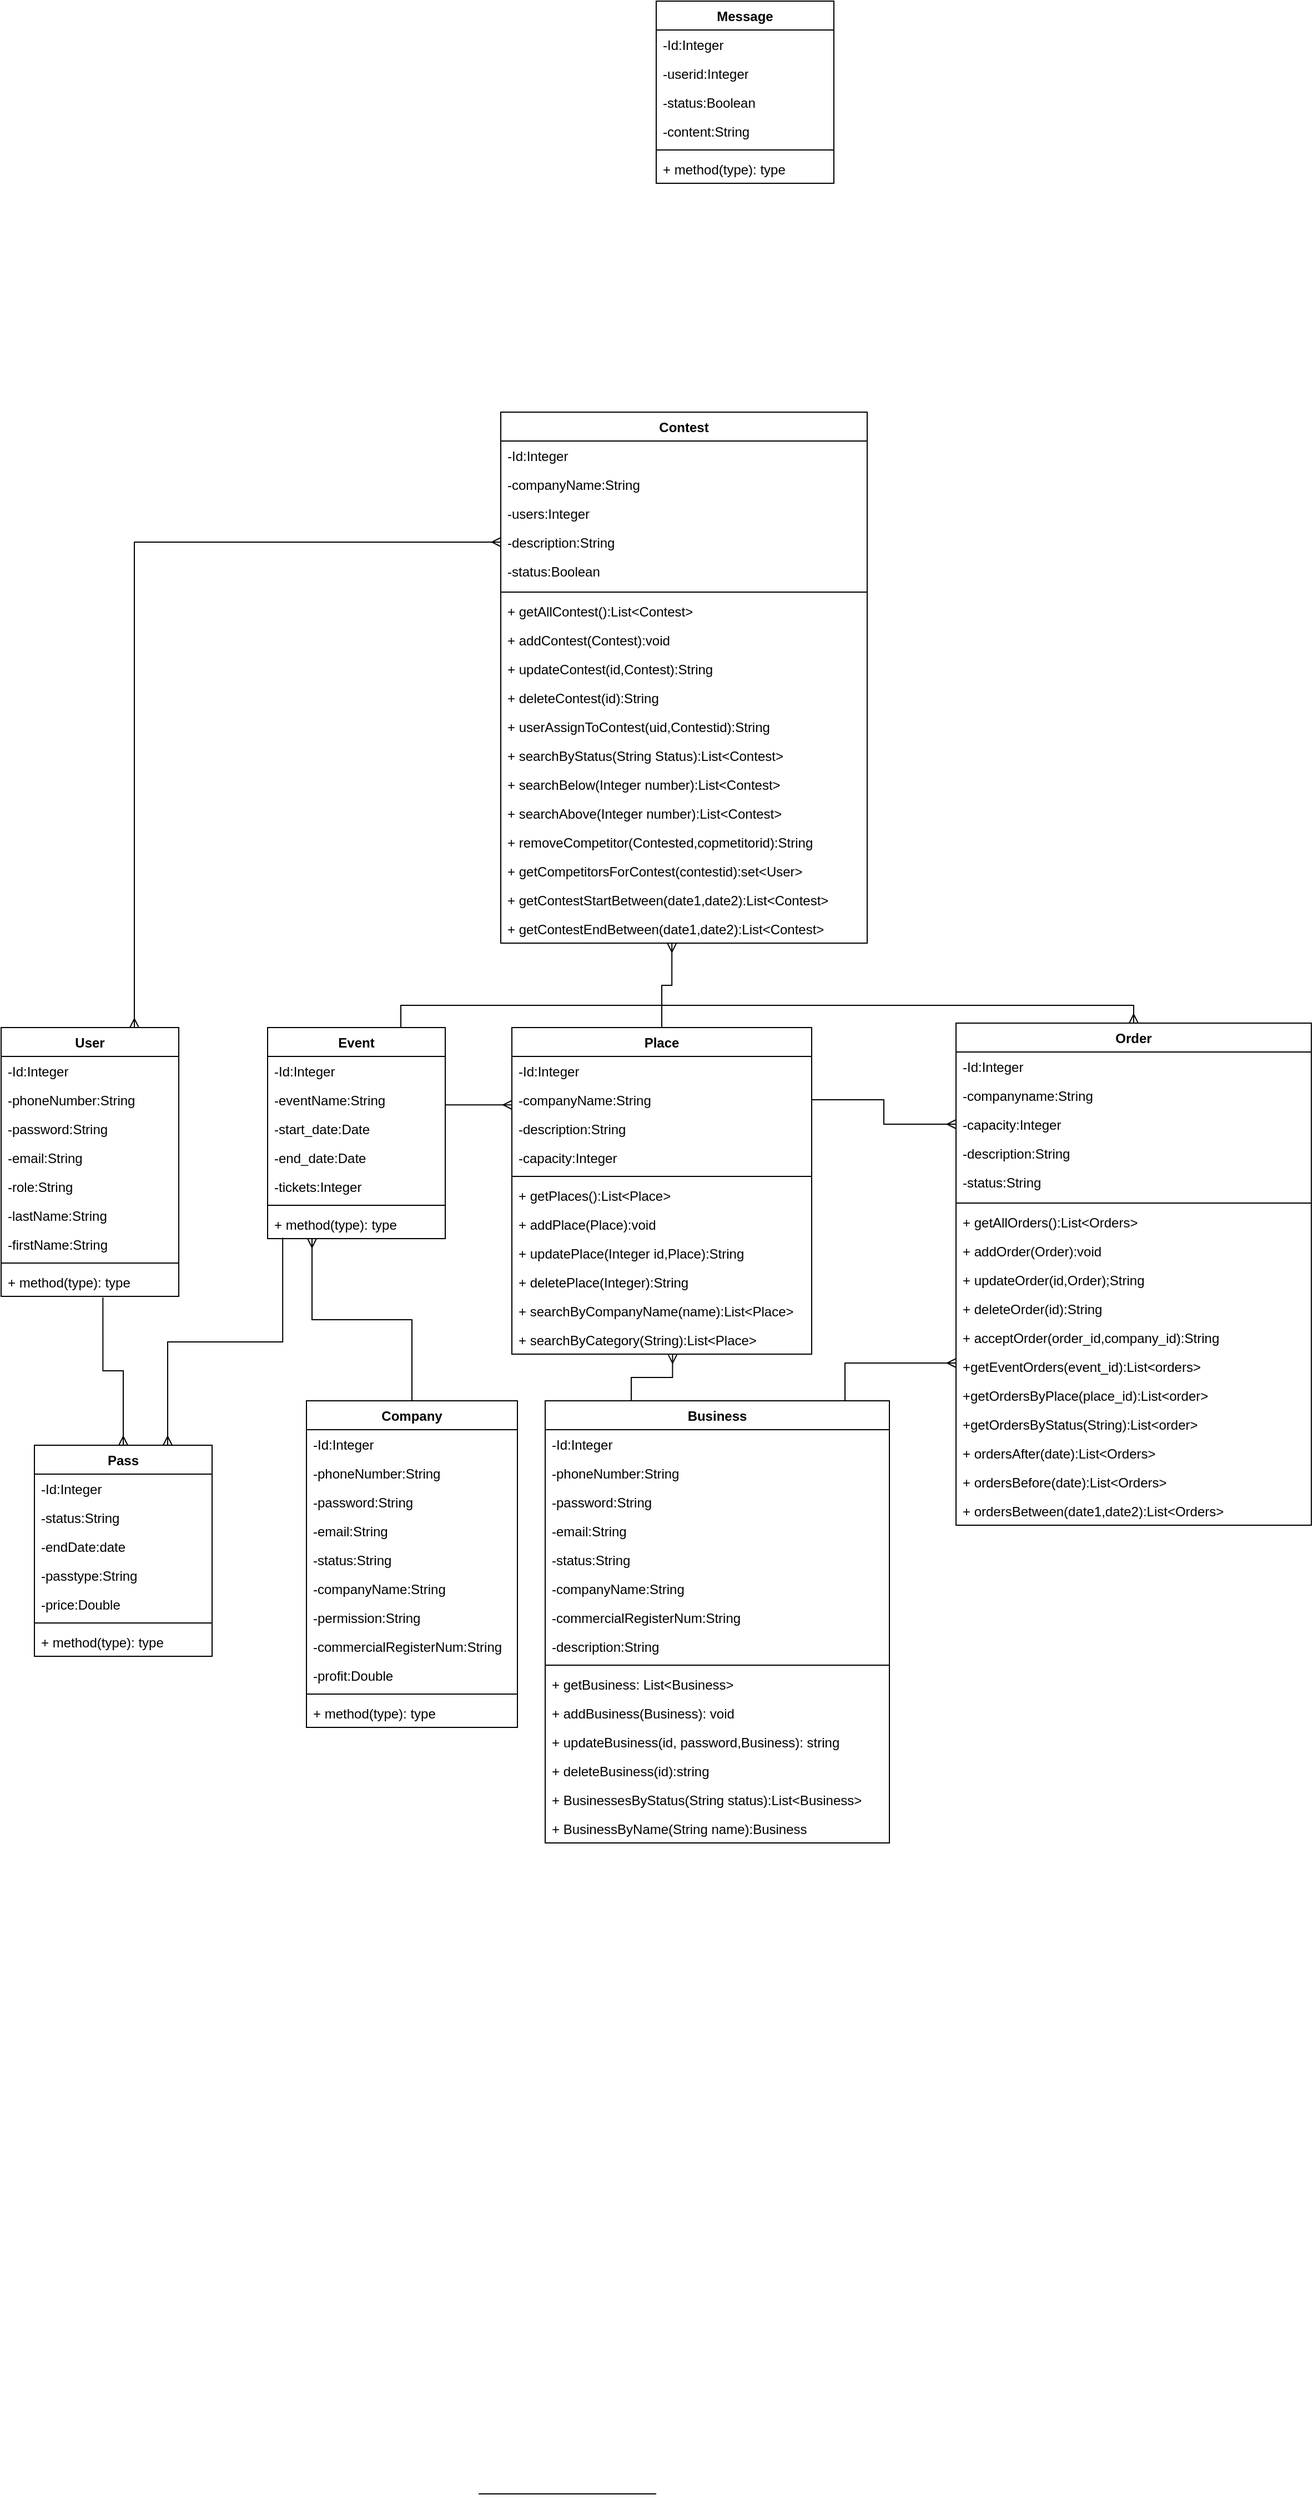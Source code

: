 <mxfile version="22.1.11" type="device">
  <diagram name="Page-1" id="UqE2hHbuj9m7_bBXe4hr">
    <mxGraphModel dx="795" dy="1639" grid="1" gridSize="10" guides="1" tooltips="1" connect="1" arrows="1" fold="1" page="1" pageScale="1" pageWidth="850" pageHeight="1100" math="0" shadow="0">
      <root>
        <mxCell id="0" />
        <mxCell id="1" parent="0" />
        <mxCell id="gm1JyHHHDxPawIWRjlfV-73" style="edgeStyle=orthogonalEdgeStyle;rounded=0;orthogonalLoop=1;jettySize=auto;html=1;exitX=0.75;exitY=0;exitDx=0;exitDy=0;entryX=0;entryY=0.5;entryDx=0;entryDy=0;endArrow=ERmany;endFill=0;startArrow=ERmany;startFill=0;" parent="1" source="JEig8EwVrYt5UaCaEayk-1" target="gm1JyHHHDxPawIWRjlfV-7" edge="1">
          <mxGeometry relative="1" as="geometry" />
        </mxCell>
        <mxCell id="JEig8EwVrYt5UaCaEayk-1" value="User" style="swimlane;fontStyle=1;align=center;verticalAlign=top;childLayout=stackLayout;horizontal=1;startSize=26;horizontalStack=0;resizeParent=1;resizeParentMax=0;resizeLast=0;collapsible=1;marginBottom=0;whiteSpace=wrap;html=1;" parent="1" vertex="1">
          <mxGeometry x="20" y="454" width="160" height="242" as="geometry" />
        </mxCell>
        <mxCell id="JEig8EwVrYt5UaCaEayk-5" value="-Id:Integer" style="text;strokeColor=none;fillColor=none;align=left;verticalAlign=top;spacingLeft=4;spacingRight=4;overflow=hidden;rotatable=0;points=[[0,0.5],[1,0.5]];portConstraint=eastwest;whiteSpace=wrap;html=1;" parent="JEig8EwVrYt5UaCaEayk-1" vertex="1">
          <mxGeometry y="26" width="160" height="26" as="geometry" />
        </mxCell>
        <mxCell id="JEig8EwVrYt5UaCaEayk-11" value="-phoneNumber:String" style="text;strokeColor=none;fillColor=none;align=left;verticalAlign=top;spacingLeft=4;spacingRight=4;overflow=hidden;rotatable=0;points=[[0,0.5],[1,0.5]];portConstraint=eastwest;whiteSpace=wrap;html=1;" parent="JEig8EwVrYt5UaCaEayk-1" vertex="1">
          <mxGeometry y="52" width="160" height="26" as="geometry" />
        </mxCell>
        <mxCell id="JEig8EwVrYt5UaCaEayk-10" value="-password:String" style="text;strokeColor=none;fillColor=none;align=left;verticalAlign=top;spacingLeft=4;spacingRight=4;overflow=hidden;rotatable=0;points=[[0,0.5],[1,0.5]];portConstraint=eastwest;whiteSpace=wrap;html=1;" parent="JEig8EwVrYt5UaCaEayk-1" vertex="1">
          <mxGeometry y="78" width="160" height="26" as="geometry" />
        </mxCell>
        <mxCell id="JEig8EwVrYt5UaCaEayk-9" value="-email:String" style="text;strokeColor=none;fillColor=none;align=left;verticalAlign=top;spacingLeft=4;spacingRight=4;overflow=hidden;rotatable=0;points=[[0,0.5],[1,0.5]];portConstraint=eastwest;whiteSpace=wrap;html=1;" parent="JEig8EwVrYt5UaCaEayk-1" vertex="1">
          <mxGeometry y="104" width="160" height="26" as="geometry" />
        </mxCell>
        <mxCell id="JEig8EwVrYt5UaCaEayk-8" value="-role:String" style="text;strokeColor=none;fillColor=none;align=left;verticalAlign=top;spacingLeft=4;spacingRight=4;overflow=hidden;rotatable=0;points=[[0,0.5],[1,0.5]];portConstraint=eastwest;whiteSpace=wrap;html=1;" parent="JEig8EwVrYt5UaCaEayk-1" vertex="1">
          <mxGeometry y="130" width="160" height="26" as="geometry" />
        </mxCell>
        <mxCell id="JEig8EwVrYt5UaCaEayk-7" value="-lastName:String" style="text;strokeColor=none;fillColor=none;align=left;verticalAlign=top;spacingLeft=4;spacingRight=4;overflow=hidden;rotatable=0;points=[[0,0.5],[1,0.5]];portConstraint=eastwest;whiteSpace=wrap;html=1;" parent="JEig8EwVrYt5UaCaEayk-1" vertex="1">
          <mxGeometry y="156" width="160" height="26" as="geometry" />
        </mxCell>
        <mxCell id="JEig8EwVrYt5UaCaEayk-6" value="-firstName:String" style="text;strokeColor=none;fillColor=none;align=left;verticalAlign=top;spacingLeft=4;spacingRight=4;overflow=hidden;rotatable=0;points=[[0,0.5],[1,0.5]];portConstraint=eastwest;whiteSpace=wrap;html=1;" parent="JEig8EwVrYt5UaCaEayk-1" vertex="1">
          <mxGeometry y="182" width="160" height="26" as="geometry" />
        </mxCell>
        <mxCell id="JEig8EwVrYt5UaCaEayk-3" value="" style="line;strokeWidth=1;fillColor=none;align=left;verticalAlign=middle;spacingTop=-1;spacingLeft=3;spacingRight=3;rotatable=0;labelPosition=right;points=[];portConstraint=eastwest;strokeColor=inherit;" parent="JEig8EwVrYt5UaCaEayk-1" vertex="1">
          <mxGeometry y="208" width="160" height="8" as="geometry" />
        </mxCell>
        <mxCell id="JEig8EwVrYt5UaCaEayk-4" value="+ method(type): type" style="text;strokeColor=none;fillColor=none;align=left;verticalAlign=top;spacingLeft=4;spacingRight=4;overflow=hidden;rotatable=0;points=[[0,0.5],[1,0.5]];portConstraint=eastwest;whiteSpace=wrap;html=1;" parent="JEig8EwVrYt5UaCaEayk-1" vertex="1">
          <mxGeometry y="216" width="160" height="26" as="geometry" />
        </mxCell>
        <mxCell id="gm1JyHHHDxPawIWRjlfV-76" style="edgeStyle=orthogonalEdgeStyle;rounded=0;orthogonalLoop=1;jettySize=auto;html=1;exitX=0.75;exitY=0;exitDx=0;exitDy=0;entryX=0.5;entryY=0;entryDx=0;entryDy=0;endArrow=ERmany;endFill=0;" parent="1" source="JEig8EwVrYt5UaCaEayk-19" target="JEig8EwVrYt5UaCaEayk-52" edge="1">
          <mxGeometry relative="1" as="geometry" />
        </mxCell>
        <mxCell id="JEig8EwVrYt5UaCaEayk-19" value="Event" style="swimlane;fontStyle=1;align=center;verticalAlign=top;childLayout=stackLayout;horizontal=1;startSize=26;horizontalStack=0;resizeParent=1;resizeParentMax=0;resizeLast=0;collapsible=1;marginBottom=0;whiteSpace=wrap;html=1;" parent="1" vertex="1">
          <mxGeometry x="260" y="454" width="160" height="190" as="geometry" />
        </mxCell>
        <mxCell id="JEig8EwVrYt5UaCaEayk-20" value="-Id:Integer" style="text;strokeColor=none;fillColor=none;align=left;verticalAlign=top;spacingLeft=4;spacingRight=4;overflow=hidden;rotatable=0;points=[[0,0.5],[1,0.5]];portConstraint=eastwest;whiteSpace=wrap;html=1;" parent="JEig8EwVrYt5UaCaEayk-19" vertex="1">
          <mxGeometry y="26" width="160" height="26" as="geometry" />
        </mxCell>
        <mxCell id="JEig8EwVrYt5UaCaEayk-21" value="-eventName:String" style="text;strokeColor=none;fillColor=none;align=left;verticalAlign=top;spacingLeft=4;spacingRight=4;overflow=hidden;rotatable=0;points=[[0,0.5],[1,0.5]];portConstraint=eastwest;whiteSpace=wrap;html=1;" parent="JEig8EwVrYt5UaCaEayk-19" vertex="1">
          <mxGeometry y="52" width="160" height="26" as="geometry" />
        </mxCell>
        <mxCell id="JEig8EwVrYt5UaCaEayk-22" value="-start_date:Date" style="text;strokeColor=none;fillColor=none;align=left;verticalAlign=top;spacingLeft=4;spacingRight=4;overflow=hidden;rotatable=0;points=[[0,0.5],[1,0.5]];portConstraint=eastwest;whiteSpace=wrap;html=1;" parent="JEig8EwVrYt5UaCaEayk-19" vertex="1">
          <mxGeometry y="78" width="160" height="26" as="geometry" />
        </mxCell>
        <mxCell id="JEig8EwVrYt5UaCaEayk-23" value="-end_date:Date" style="text;strokeColor=none;fillColor=none;align=left;verticalAlign=top;spacingLeft=4;spacingRight=4;overflow=hidden;rotatable=0;points=[[0,0.5],[1,0.5]];portConstraint=eastwest;whiteSpace=wrap;html=1;" parent="JEig8EwVrYt5UaCaEayk-19" vertex="1">
          <mxGeometry y="104" width="160" height="26" as="geometry" />
        </mxCell>
        <mxCell id="JEig8EwVrYt5UaCaEayk-25" value="-tickets:Integer" style="text;strokeColor=none;fillColor=none;align=left;verticalAlign=top;spacingLeft=4;spacingRight=4;overflow=hidden;rotatable=0;points=[[0,0.5],[1,0.5]];portConstraint=eastwest;whiteSpace=wrap;html=1;" parent="JEig8EwVrYt5UaCaEayk-19" vertex="1">
          <mxGeometry y="130" width="160" height="26" as="geometry" />
        </mxCell>
        <mxCell id="gm1JyHHHDxPawIWRjlfV-81" value="" style="line;strokeWidth=1;fillColor=none;align=left;verticalAlign=middle;spacingTop=-1;spacingLeft=3;spacingRight=3;rotatable=0;labelPosition=right;points=[];portConstraint=eastwest;strokeColor=inherit;" parent="JEig8EwVrYt5UaCaEayk-19" vertex="1">
          <mxGeometry y="156" width="160" height="8" as="geometry" />
        </mxCell>
        <mxCell id="JEig8EwVrYt5UaCaEayk-28" value="+ method(type): type" style="text;strokeColor=none;fillColor=none;align=left;verticalAlign=top;spacingLeft=4;spacingRight=4;overflow=hidden;rotatable=0;points=[[0,0.5],[1,0.5]];portConstraint=eastwest;whiteSpace=wrap;html=1;" parent="JEig8EwVrYt5UaCaEayk-19" vertex="1">
          <mxGeometry y="164" width="160" height="26" as="geometry" />
        </mxCell>
        <mxCell id="JEig8EwVrYt5UaCaEayk-41" value="Place" style="swimlane;fontStyle=1;align=center;verticalAlign=top;childLayout=stackLayout;horizontal=1;startSize=26;horizontalStack=0;resizeParent=1;resizeParentMax=0;resizeLast=0;collapsible=1;marginBottom=0;whiteSpace=wrap;html=1;" parent="1" vertex="1">
          <mxGeometry x="480" y="454" width="270" height="294" as="geometry" />
        </mxCell>
        <mxCell id="JEig8EwVrYt5UaCaEayk-42" value="-Id:Integer" style="text;strokeColor=none;fillColor=none;align=left;verticalAlign=top;spacingLeft=4;spacingRight=4;overflow=hidden;rotatable=0;points=[[0,0.5],[1,0.5]];portConstraint=eastwest;whiteSpace=wrap;html=1;" parent="JEig8EwVrYt5UaCaEayk-41" vertex="1">
          <mxGeometry y="26" width="270" height="26" as="geometry" />
        </mxCell>
        <mxCell id="JEig8EwVrYt5UaCaEayk-45" value="-companyName:String" style="text;strokeColor=none;fillColor=none;align=left;verticalAlign=top;spacingLeft=4;spacingRight=4;overflow=hidden;rotatable=0;points=[[0,0.5],[1,0.5]];portConstraint=eastwest;whiteSpace=wrap;html=1;" parent="JEig8EwVrYt5UaCaEayk-41" vertex="1">
          <mxGeometry y="52" width="270" height="26" as="geometry" />
        </mxCell>
        <mxCell id="JEig8EwVrYt5UaCaEayk-47" value="-description:String" style="text;strokeColor=none;fillColor=none;align=left;verticalAlign=top;spacingLeft=4;spacingRight=4;overflow=hidden;rotatable=0;points=[[0,0.5],[1,0.5]];portConstraint=eastwest;whiteSpace=wrap;html=1;" parent="JEig8EwVrYt5UaCaEayk-41" vertex="1">
          <mxGeometry y="78" width="270" height="26" as="geometry" />
        </mxCell>
        <mxCell id="InCqZkpmbZj-ZIeiMb_l-1" value="-capacity:Integer" style="text;strokeColor=none;fillColor=none;align=left;verticalAlign=top;spacingLeft=4;spacingRight=4;overflow=hidden;rotatable=0;points=[[0,0.5],[1,0.5]];portConstraint=eastwest;whiteSpace=wrap;html=1;" parent="JEig8EwVrYt5UaCaEayk-41" vertex="1">
          <mxGeometry y="104" width="270" height="26" as="geometry" />
        </mxCell>
        <mxCell id="JEig8EwVrYt5UaCaEayk-50" value="" style="line;strokeWidth=1;fillColor=none;align=left;verticalAlign=middle;spacingTop=-1;spacingLeft=3;spacingRight=3;rotatable=0;labelPosition=right;points=[];portConstraint=eastwest;strokeColor=inherit;" parent="JEig8EwVrYt5UaCaEayk-41" vertex="1">
          <mxGeometry y="130" width="270" height="8" as="geometry" />
        </mxCell>
        <mxCell id="JEig8EwVrYt5UaCaEayk-51" value="+ getPlaces():List&amp;lt;Place&amp;gt;" style="text;strokeColor=none;fillColor=none;align=left;verticalAlign=top;spacingLeft=4;spacingRight=4;overflow=hidden;rotatable=0;points=[[0,0.5],[1,0.5]];portConstraint=eastwest;whiteSpace=wrap;html=1;" parent="JEig8EwVrYt5UaCaEayk-41" vertex="1">
          <mxGeometry y="138" width="270" height="26" as="geometry" />
        </mxCell>
        <mxCell id="OezYddZwTTw6ieVTCUxm-18" value="+ addPlace(Place):void" style="text;strokeColor=none;fillColor=none;align=left;verticalAlign=top;spacingLeft=4;spacingRight=4;overflow=hidden;rotatable=0;points=[[0,0.5],[1,0.5]];portConstraint=eastwest;whiteSpace=wrap;html=1;" vertex="1" parent="JEig8EwVrYt5UaCaEayk-41">
          <mxGeometry y="164" width="270" height="26" as="geometry" />
        </mxCell>
        <mxCell id="OezYddZwTTw6ieVTCUxm-17" value="+ updatePlace(Integer id,Place):String" style="text;strokeColor=none;fillColor=none;align=left;verticalAlign=top;spacingLeft=4;spacingRight=4;overflow=hidden;rotatable=0;points=[[0,0.5],[1,0.5]];portConstraint=eastwest;whiteSpace=wrap;html=1;" vertex="1" parent="JEig8EwVrYt5UaCaEayk-41">
          <mxGeometry y="190" width="270" height="26" as="geometry" />
        </mxCell>
        <mxCell id="OezYddZwTTw6ieVTCUxm-15" value="+ deletePlace(Integer):String" style="text;strokeColor=none;fillColor=none;align=left;verticalAlign=top;spacingLeft=4;spacingRight=4;overflow=hidden;rotatable=0;points=[[0,0.5],[1,0.5]];portConstraint=eastwest;whiteSpace=wrap;html=1;" vertex="1" parent="JEig8EwVrYt5UaCaEayk-41">
          <mxGeometry y="216" width="270" height="26" as="geometry" />
        </mxCell>
        <mxCell id="OezYddZwTTw6ieVTCUxm-20" value="+ searchByCompanyName(name):List&amp;lt;Place&amp;gt;" style="text;strokeColor=none;fillColor=none;align=left;verticalAlign=top;spacingLeft=4;spacingRight=4;overflow=hidden;rotatable=0;points=[[0,0.5],[1,0.5]];portConstraint=eastwest;whiteSpace=wrap;html=1;" vertex="1" parent="JEig8EwVrYt5UaCaEayk-41">
          <mxGeometry y="242" width="270" height="26" as="geometry" />
        </mxCell>
        <mxCell id="OezYddZwTTw6ieVTCUxm-19" value="+ searchByCategory(String):List&amp;lt;Place&amp;gt;" style="text;strokeColor=none;fillColor=none;align=left;verticalAlign=top;spacingLeft=4;spacingRight=4;overflow=hidden;rotatable=0;points=[[0,0.5],[1,0.5]];portConstraint=eastwest;whiteSpace=wrap;html=1;" vertex="1" parent="JEig8EwVrYt5UaCaEayk-41">
          <mxGeometry y="268" width="270" height="26" as="geometry" />
        </mxCell>
        <mxCell id="JEig8EwVrYt5UaCaEayk-52" value="Order" style="swimlane;fontStyle=1;align=center;verticalAlign=top;childLayout=stackLayout;horizontal=1;startSize=26;horizontalStack=0;resizeParent=1;resizeParentMax=0;resizeLast=0;collapsible=1;marginBottom=0;whiteSpace=wrap;html=1;" parent="1" vertex="1">
          <mxGeometry x="880" y="450" width="320" height="452" as="geometry" />
        </mxCell>
        <mxCell id="JEig8EwVrYt5UaCaEayk-53" value="-Id:Integer" style="text;strokeColor=none;fillColor=none;align=left;verticalAlign=top;spacingLeft=4;spacingRight=4;overflow=hidden;rotatable=0;points=[[0,0.5],[1,0.5]];portConstraint=eastwest;whiteSpace=wrap;html=1;" parent="JEig8EwVrYt5UaCaEayk-52" vertex="1">
          <mxGeometry y="26" width="320" height="26" as="geometry" />
        </mxCell>
        <mxCell id="JEig8EwVrYt5UaCaEayk-56" value="-companyname:String" style="text;strokeColor=none;fillColor=none;align=left;verticalAlign=top;spacingLeft=4;spacingRight=4;overflow=hidden;rotatable=0;points=[[0,0.5],[1,0.5]];portConstraint=eastwest;whiteSpace=wrap;html=1;" parent="JEig8EwVrYt5UaCaEayk-52" vertex="1">
          <mxGeometry y="52" width="320" height="26" as="geometry" />
        </mxCell>
        <mxCell id="JEig8EwVrYt5UaCaEayk-57" value="-capacity:Integer" style="text;strokeColor=none;fillColor=none;align=left;verticalAlign=top;spacingLeft=4;spacingRight=4;overflow=hidden;rotatable=0;points=[[0,0.5],[1,0.5]];portConstraint=eastwest;whiteSpace=wrap;html=1;" parent="JEig8EwVrYt5UaCaEayk-52" vertex="1">
          <mxGeometry y="78" width="320" height="26" as="geometry" />
        </mxCell>
        <mxCell id="JEig8EwVrYt5UaCaEayk-58" value="-description:String" style="text;strokeColor=none;fillColor=none;align=left;verticalAlign=top;spacingLeft=4;spacingRight=4;overflow=hidden;rotatable=0;points=[[0,0.5],[1,0.5]];portConstraint=eastwest;whiteSpace=wrap;html=1;" parent="JEig8EwVrYt5UaCaEayk-52" vertex="1">
          <mxGeometry y="104" width="320" height="26" as="geometry" />
        </mxCell>
        <mxCell id="gm1JyHHHDxPawIWRjlfV-24" value="-status:String" style="text;strokeColor=none;fillColor=none;align=left;verticalAlign=top;spacingLeft=4;spacingRight=4;overflow=hidden;rotatable=0;points=[[0,0.5],[1,0.5]];portConstraint=eastwest;whiteSpace=wrap;html=1;" parent="JEig8EwVrYt5UaCaEayk-52" vertex="1">
          <mxGeometry y="130" width="320" height="28" as="geometry" />
        </mxCell>
        <mxCell id="JEig8EwVrYt5UaCaEayk-61" value="" style="line;strokeWidth=1;fillColor=none;align=left;verticalAlign=middle;spacingTop=-1;spacingLeft=3;spacingRight=3;rotatable=0;labelPosition=right;points=[];portConstraint=eastwest;strokeColor=inherit;" parent="JEig8EwVrYt5UaCaEayk-52" vertex="1">
          <mxGeometry y="158" width="320" height="8" as="geometry" />
        </mxCell>
        <mxCell id="JEig8EwVrYt5UaCaEayk-62" value="+ getAllOrders():List&amp;lt;Orders&amp;gt;" style="text;strokeColor=none;fillColor=none;align=left;verticalAlign=top;spacingLeft=4;spacingRight=4;overflow=hidden;rotatable=0;points=[[0,0.5],[1,0.5]];portConstraint=eastwest;whiteSpace=wrap;html=1;" parent="JEig8EwVrYt5UaCaEayk-52" vertex="1">
          <mxGeometry y="166" width="320" height="26" as="geometry" />
        </mxCell>
        <mxCell id="OezYddZwTTw6ieVTCUxm-21" value="+ addOrder(Order):void" style="text;strokeColor=none;fillColor=none;align=left;verticalAlign=top;spacingLeft=4;spacingRight=4;overflow=hidden;rotatable=0;points=[[0,0.5],[1,0.5]];portConstraint=eastwest;whiteSpace=wrap;html=1;" vertex="1" parent="JEig8EwVrYt5UaCaEayk-52">
          <mxGeometry y="192" width="320" height="26" as="geometry" />
        </mxCell>
        <mxCell id="OezYddZwTTw6ieVTCUxm-22" value="+ updateOrder(id,Order);String" style="text;strokeColor=none;fillColor=none;align=left;verticalAlign=top;spacingLeft=4;spacingRight=4;overflow=hidden;rotatable=0;points=[[0,0.5],[1,0.5]];portConstraint=eastwest;whiteSpace=wrap;html=1;" vertex="1" parent="JEig8EwVrYt5UaCaEayk-52">
          <mxGeometry y="218" width="320" height="26" as="geometry" />
        </mxCell>
        <mxCell id="OezYddZwTTw6ieVTCUxm-23" value="+ deleteOrder(id):String" style="text;strokeColor=none;fillColor=none;align=left;verticalAlign=top;spacingLeft=4;spacingRight=4;overflow=hidden;rotatable=0;points=[[0,0.5],[1,0.5]];portConstraint=eastwest;whiteSpace=wrap;html=1;" vertex="1" parent="JEig8EwVrYt5UaCaEayk-52">
          <mxGeometry y="244" width="320" height="26" as="geometry" />
        </mxCell>
        <mxCell id="OezYddZwTTw6ieVTCUxm-24" value="+ acceptOrder(order_id,company_id):String" style="text;strokeColor=none;fillColor=none;align=left;verticalAlign=top;spacingLeft=4;spacingRight=4;overflow=hidden;rotatable=0;points=[[0,0.5],[1,0.5]];portConstraint=eastwest;whiteSpace=wrap;html=1;" vertex="1" parent="JEig8EwVrYt5UaCaEayk-52">
          <mxGeometry y="270" width="320" height="26" as="geometry" />
        </mxCell>
        <mxCell id="OezYddZwTTw6ieVTCUxm-26" value="+getEventOrders(event_id):List&amp;lt;orders&amp;gt;" style="text;strokeColor=none;fillColor=none;align=left;verticalAlign=top;spacingLeft=4;spacingRight=4;overflow=hidden;rotatable=0;points=[[0,0.5],[1,0.5]];portConstraint=eastwest;whiteSpace=wrap;html=1;" vertex="1" parent="JEig8EwVrYt5UaCaEayk-52">
          <mxGeometry y="296" width="320" height="26" as="geometry" />
        </mxCell>
        <mxCell id="OezYddZwTTw6ieVTCUxm-25" value="+getOrdersByPlace(place_id):List&amp;lt;order&amp;gt;" style="text;strokeColor=none;fillColor=none;align=left;verticalAlign=top;spacingLeft=4;spacingRight=4;overflow=hidden;rotatable=0;points=[[0,0.5],[1,0.5]];portConstraint=eastwest;whiteSpace=wrap;html=1;" vertex="1" parent="JEig8EwVrYt5UaCaEayk-52">
          <mxGeometry y="322" width="320" height="26" as="geometry" />
        </mxCell>
        <mxCell id="OezYddZwTTw6ieVTCUxm-27" value="+getOrdersByStatus(String):List&amp;lt;order&amp;gt;" style="text;strokeColor=none;fillColor=none;align=left;verticalAlign=top;spacingLeft=4;spacingRight=4;overflow=hidden;rotatable=0;points=[[0,0.5],[1,0.5]];portConstraint=eastwest;whiteSpace=wrap;html=1;" vertex="1" parent="JEig8EwVrYt5UaCaEayk-52">
          <mxGeometry y="348" width="320" height="26" as="geometry" />
        </mxCell>
        <mxCell id="OezYddZwTTw6ieVTCUxm-29" value="+ ordersAfter(date):List&amp;lt;Orders&amp;gt;" style="text;strokeColor=none;fillColor=none;align=left;verticalAlign=top;spacingLeft=4;spacingRight=4;overflow=hidden;rotatable=0;points=[[0,0.5],[1,0.5]];portConstraint=eastwest;whiteSpace=wrap;html=1;" vertex="1" parent="JEig8EwVrYt5UaCaEayk-52">
          <mxGeometry y="374" width="320" height="26" as="geometry" />
        </mxCell>
        <mxCell id="OezYddZwTTw6ieVTCUxm-30" value="+ ordersBefore(date):List&amp;lt;Orders&amp;gt;" style="text;strokeColor=none;fillColor=none;align=left;verticalAlign=top;spacingLeft=4;spacingRight=4;overflow=hidden;rotatable=0;points=[[0,0.5],[1,0.5]];portConstraint=eastwest;whiteSpace=wrap;html=1;" vertex="1" parent="JEig8EwVrYt5UaCaEayk-52">
          <mxGeometry y="400" width="320" height="26" as="geometry" />
        </mxCell>
        <mxCell id="OezYddZwTTw6ieVTCUxm-31" value="+ ordersBetween(date1,date2):List&amp;lt;Orders&amp;gt;" style="text;strokeColor=none;fillColor=none;align=left;verticalAlign=top;spacingLeft=4;spacingRight=4;overflow=hidden;rotatable=0;points=[[0,0.5],[1,0.5]];portConstraint=eastwest;whiteSpace=wrap;html=1;" vertex="1" parent="JEig8EwVrYt5UaCaEayk-52">
          <mxGeometry y="426" width="320" height="26" as="geometry" />
        </mxCell>
        <mxCell id="JEig8EwVrYt5UaCaEayk-63" value="Pass" style="swimlane;fontStyle=1;align=center;verticalAlign=top;childLayout=stackLayout;horizontal=1;startSize=26;horizontalStack=0;resizeParent=1;resizeParentMax=0;resizeLast=0;collapsible=1;marginBottom=0;whiteSpace=wrap;html=1;" parent="1" vertex="1">
          <mxGeometry x="50" y="830" width="160" height="190" as="geometry" />
        </mxCell>
        <mxCell id="JEig8EwVrYt5UaCaEayk-64" value="-Id:Integer" style="text;strokeColor=none;fillColor=none;align=left;verticalAlign=top;spacingLeft=4;spacingRight=4;overflow=hidden;rotatable=0;points=[[0,0.5],[1,0.5]];portConstraint=eastwest;whiteSpace=wrap;html=1;" parent="JEig8EwVrYt5UaCaEayk-63" vertex="1">
          <mxGeometry y="26" width="160" height="26" as="geometry" />
        </mxCell>
        <mxCell id="JEig8EwVrYt5UaCaEayk-67" value="-status:String" style="text;strokeColor=none;fillColor=none;align=left;verticalAlign=top;spacingLeft=4;spacingRight=4;overflow=hidden;rotatable=0;points=[[0,0.5],[1,0.5]];portConstraint=eastwest;whiteSpace=wrap;html=1;" parent="JEig8EwVrYt5UaCaEayk-63" vertex="1">
          <mxGeometry y="52" width="160" height="26" as="geometry" />
        </mxCell>
        <mxCell id="JEig8EwVrYt5UaCaEayk-68" value="-endDate:date" style="text;strokeColor=none;fillColor=none;align=left;verticalAlign=top;spacingLeft=4;spacingRight=4;overflow=hidden;rotatable=0;points=[[0,0.5],[1,0.5]];portConstraint=eastwest;whiteSpace=wrap;html=1;" parent="JEig8EwVrYt5UaCaEayk-63" vertex="1">
          <mxGeometry y="78" width="160" height="26" as="geometry" />
        </mxCell>
        <mxCell id="JEig8EwVrYt5UaCaEayk-69" value="-passtype:String" style="text;strokeColor=none;fillColor=none;align=left;verticalAlign=top;spacingLeft=4;spacingRight=4;overflow=hidden;rotatable=0;points=[[0,0.5],[1,0.5]];portConstraint=eastwest;whiteSpace=wrap;html=1;" parent="JEig8EwVrYt5UaCaEayk-63" vertex="1">
          <mxGeometry y="104" width="160" height="26" as="geometry" />
        </mxCell>
        <mxCell id="gm1JyHHHDxPawIWRjlfV-10" value="-price:Double" style="text;strokeColor=none;fillColor=none;align=left;verticalAlign=top;spacingLeft=4;spacingRight=4;overflow=hidden;rotatable=0;points=[[0,0.5],[1,0.5]];portConstraint=eastwest;whiteSpace=wrap;html=1;" parent="JEig8EwVrYt5UaCaEayk-63" vertex="1">
          <mxGeometry y="130" width="160" height="26" as="geometry" />
        </mxCell>
        <mxCell id="JEig8EwVrYt5UaCaEayk-72" value="" style="line;strokeWidth=1;fillColor=none;align=left;verticalAlign=middle;spacingTop=-1;spacingLeft=3;spacingRight=3;rotatable=0;labelPosition=right;points=[];portConstraint=eastwest;strokeColor=inherit;" parent="JEig8EwVrYt5UaCaEayk-63" vertex="1">
          <mxGeometry y="156" width="160" height="8" as="geometry" />
        </mxCell>
        <mxCell id="JEig8EwVrYt5UaCaEayk-73" value="+ method(type): type" style="text;strokeColor=none;fillColor=none;align=left;verticalAlign=top;spacingLeft=4;spacingRight=4;overflow=hidden;rotatable=0;points=[[0,0.5],[1,0.5]];portConstraint=eastwest;whiteSpace=wrap;html=1;" parent="JEig8EwVrYt5UaCaEayk-63" vertex="1">
          <mxGeometry y="164" width="160" height="26" as="geometry" />
        </mxCell>
        <mxCell id="gm1JyHHHDxPawIWRjlfV-1" value="Contest" style="swimlane;fontStyle=1;align=center;verticalAlign=top;childLayout=stackLayout;horizontal=1;startSize=26;horizontalStack=0;resizeParent=1;resizeParentMax=0;resizeLast=0;collapsible=1;marginBottom=0;whiteSpace=wrap;html=1;" parent="1" vertex="1">
          <mxGeometry x="470" y="-100" width="330" height="478" as="geometry" />
        </mxCell>
        <mxCell id="gm1JyHHHDxPawIWRjlfV-2" value="-Id:Integer" style="text;strokeColor=none;fillColor=none;align=left;verticalAlign=top;spacingLeft=4;spacingRight=4;overflow=hidden;rotatable=0;points=[[0,0.5],[1,0.5]];portConstraint=eastwest;whiteSpace=wrap;html=1;" parent="gm1JyHHHDxPawIWRjlfV-1" vertex="1">
          <mxGeometry y="26" width="330" height="26" as="geometry" />
        </mxCell>
        <mxCell id="gm1JyHHHDxPawIWRjlfV-5" value="-companyName:String" style="text;strokeColor=none;fillColor=none;align=left;verticalAlign=top;spacingLeft=4;spacingRight=4;overflow=hidden;rotatable=0;points=[[0,0.5],[1,0.5]];portConstraint=eastwest;whiteSpace=wrap;html=1;" parent="gm1JyHHHDxPawIWRjlfV-1" vertex="1">
          <mxGeometry y="52" width="330" height="26" as="geometry" />
        </mxCell>
        <mxCell id="gm1JyHHHDxPawIWRjlfV-6" value="-users:Integer" style="text;strokeColor=none;fillColor=none;align=left;verticalAlign=top;spacingLeft=4;spacingRight=4;overflow=hidden;rotatable=0;points=[[0,0.5],[1,0.5]];portConstraint=eastwest;whiteSpace=wrap;html=1;" parent="gm1JyHHHDxPawIWRjlfV-1" vertex="1">
          <mxGeometry y="78" width="330" height="26" as="geometry" />
        </mxCell>
        <mxCell id="gm1JyHHHDxPawIWRjlfV-7" value="-description:String" style="text;strokeColor=none;fillColor=none;align=left;verticalAlign=top;spacingLeft=4;spacingRight=4;overflow=hidden;rotatable=0;points=[[0,0.5],[1,0.5]];portConstraint=eastwest;whiteSpace=wrap;html=1;" parent="gm1JyHHHDxPawIWRjlfV-1" vertex="1">
          <mxGeometry y="104" width="330" height="26" as="geometry" />
        </mxCell>
        <mxCell id="gm1JyHHHDxPawIWRjlfV-20" value="-status:Boolean" style="text;strokeColor=none;fillColor=none;align=left;verticalAlign=top;spacingLeft=4;spacingRight=4;overflow=hidden;rotatable=0;points=[[0,0.5],[1,0.5]];portConstraint=eastwest;whiteSpace=wrap;html=1;" parent="gm1JyHHHDxPawIWRjlfV-1" vertex="1">
          <mxGeometry y="130" width="330" height="28" as="geometry" />
        </mxCell>
        <mxCell id="gm1JyHHHDxPawIWRjlfV-8" value="" style="line;strokeWidth=1;fillColor=none;align=left;verticalAlign=middle;spacingTop=-1;spacingLeft=3;spacingRight=3;rotatable=0;labelPosition=right;points=[];portConstraint=eastwest;strokeColor=inherit;" parent="gm1JyHHHDxPawIWRjlfV-1" vertex="1">
          <mxGeometry y="158" width="330" height="8" as="geometry" />
        </mxCell>
        <mxCell id="gm1JyHHHDxPawIWRjlfV-9" value="+ getAllContest():List&amp;lt;Contest&amp;gt;" style="text;strokeColor=none;fillColor=none;align=left;verticalAlign=top;spacingLeft=4;spacingRight=4;overflow=hidden;rotatable=0;points=[[0,0.5],[1,0.5]];portConstraint=eastwest;whiteSpace=wrap;html=1;" parent="gm1JyHHHDxPawIWRjlfV-1" vertex="1">
          <mxGeometry y="166" width="330" height="26" as="geometry" />
        </mxCell>
        <mxCell id="OezYddZwTTw6ieVTCUxm-32" value="+ addContest(Contest):void" style="text;strokeColor=none;fillColor=none;align=left;verticalAlign=top;spacingLeft=4;spacingRight=4;overflow=hidden;rotatable=0;points=[[0,0.5],[1,0.5]];portConstraint=eastwest;whiteSpace=wrap;html=1;" vertex="1" parent="gm1JyHHHDxPawIWRjlfV-1">
          <mxGeometry y="192" width="330" height="26" as="geometry" />
        </mxCell>
        <mxCell id="OezYddZwTTw6ieVTCUxm-33" value="+ updateContest(id,Contest):String" style="text;strokeColor=none;fillColor=none;align=left;verticalAlign=top;spacingLeft=4;spacingRight=4;overflow=hidden;rotatable=0;points=[[0,0.5],[1,0.5]];portConstraint=eastwest;whiteSpace=wrap;html=1;" vertex="1" parent="gm1JyHHHDxPawIWRjlfV-1">
          <mxGeometry y="218" width="330" height="26" as="geometry" />
        </mxCell>
        <mxCell id="OezYddZwTTw6ieVTCUxm-34" value="+ deleteContest(id):String" style="text;strokeColor=none;fillColor=none;align=left;verticalAlign=top;spacingLeft=4;spacingRight=4;overflow=hidden;rotatable=0;points=[[0,0.5],[1,0.5]];portConstraint=eastwest;whiteSpace=wrap;html=1;" vertex="1" parent="gm1JyHHHDxPawIWRjlfV-1">
          <mxGeometry y="244" width="330" height="26" as="geometry" />
        </mxCell>
        <mxCell id="OezYddZwTTw6ieVTCUxm-35" value="+ userAssignToContest(uid,Contestid):String" style="text;strokeColor=none;fillColor=none;align=left;verticalAlign=top;spacingLeft=4;spacingRight=4;overflow=hidden;rotatable=0;points=[[0,0.5],[1,0.5]];portConstraint=eastwest;whiteSpace=wrap;html=1;" vertex="1" parent="gm1JyHHHDxPawIWRjlfV-1">
          <mxGeometry y="270" width="330" height="26" as="geometry" />
        </mxCell>
        <mxCell id="OezYddZwTTw6ieVTCUxm-36" value="+ searchByStatus(String Status):List&amp;lt;Contest&amp;gt;" style="text;strokeColor=none;fillColor=none;align=left;verticalAlign=top;spacingLeft=4;spacingRight=4;overflow=hidden;rotatable=0;points=[[0,0.5],[1,0.5]];portConstraint=eastwest;whiteSpace=wrap;html=1;" vertex="1" parent="gm1JyHHHDxPawIWRjlfV-1">
          <mxGeometry y="296" width="330" height="26" as="geometry" />
        </mxCell>
        <mxCell id="OezYddZwTTw6ieVTCUxm-37" value="+ searchBelow(Integer number):List&amp;lt;Contest&amp;gt;" style="text;strokeColor=none;fillColor=none;align=left;verticalAlign=top;spacingLeft=4;spacingRight=4;overflow=hidden;rotatable=0;points=[[0,0.5],[1,0.5]];portConstraint=eastwest;whiteSpace=wrap;html=1;" vertex="1" parent="gm1JyHHHDxPawIWRjlfV-1">
          <mxGeometry y="322" width="330" height="26" as="geometry" />
        </mxCell>
        <mxCell id="OezYddZwTTw6ieVTCUxm-38" value="+ searchAbove(Integer number):List&amp;lt;Contest&amp;gt;" style="text;strokeColor=none;fillColor=none;align=left;verticalAlign=top;spacingLeft=4;spacingRight=4;overflow=hidden;rotatable=0;points=[[0,0.5],[1,0.5]];portConstraint=eastwest;whiteSpace=wrap;html=1;" vertex="1" parent="gm1JyHHHDxPawIWRjlfV-1">
          <mxGeometry y="348" width="330" height="26" as="geometry" />
        </mxCell>
        <mxCell id="OezYddZwTTw6ieVTCUxm-40" value="+ removeCompetitor(Contested,copmetitorid):String" style="text;strokeColor=none;fillColor=none;align=left;verticalAlign=top;spacingLeft=4;spacingRight=4;overflow=hidden;rotatable=0;points=[[0,0.5],[1,0.5]];portConstraint=eastwest;whiteSpace=wrap;html=1;" vertex="1" parent="gm1JyHHHDxPawIWRjlfV-1">
          <mxGeometry y="374" width="330" height="26" as="geometry" />
        </mxCell>
        <mxCell id="OezYddZwTTw6ieVTCUxm-41" value="+ getCompetitorsForContest(contestid):set&amp;lt;User&amp;gt;" style="text;strokeColor=none;fillColor=none;align=left;verticalAlign=top;spacingLeft=4;spacingRight=4;overflow=hidden;rotatable=0;points=[[0,0.5],[1,0.5]];portConstraint=eastwest;whiteSpace=wrap;html=1;" vertex="1" parent="gm1JyHHHDxPawIWRjlfV-1">
          <mxGeometry y="400" width="330" height="26" as="geometry" />
        </mxCell>
        <mxCell id="OezYddZwTTw6ieVTCUxm-42" value="+ getContestStartBetween(date1,date2):List&amp;lt;Contest&amp;gt;" style="text;strokeColor=none;fillColor=none;align=left;verticalAlign=top;spacingLeft=4;spacingRight=4;overflow=hidden;rotatable=0;points=[[0,0.5],[1,0.5]];portConstraint=eastwest;whiteSpace=wrap;html=1;" vertex="1" parent="gm1JyHHHDxPawIWRjlfV-1">
          <mxGeometry y="426" width="330" height="26" as="geometry" />
        </mxCell>
        <mxCell id="OezYddZwTTw6ieVTCUxm-43" value="+ getContestEndBetween(date1,date2):List&amp;lt;Contest&amp;gt;" style="text;strokeColor=none;fillColor=none;align=left;verticalAlign=top;spacingLeft=4;spacingRight=4;overflow=hidden;rotatable=0;points=[[0,0.5],[1,0.5]];portConstraint=eastwest;whiteSpace=wrap;html=1;" vertex="1" parent="gm1JyHHHDxPawIWRjlfV-1">
          <mxGeometry y="452" width="330" height="26" as="geometry" />
        </mxCell>
        <mxCell id="JEig8EwVrYt5UaCaEayk-27" value="" style="line;strokeWidth=1;fillColor=none;align=left;verticalAlign=middle;spacingTop=-1;spacingLeft=3;spacingRight=3;rotatable=0;labelPosition=right;points=[];portConstraint=eastwest;strokeColor=inherit;" parent="1" vertex="1">
          <mxGeometry x="450" y="1770" width="160" height="8" as="geometry" />
        </mxCell>
        <mxCell id="gm1JyHHHDxPawIWRjlfV-11" value="Message" style="swimlane;fontStyle=1;align=center;verticalAlign=top;childLayout=stackLayout;horizontal=1;startSize=26;horizontalStack=0;resizeParent=1;resizeParentMax=0;resizeLast=0;collapsible=1;marginBottom=0;whiteSpace=wrap;html=1;" parent="1" vertex="1">
          <mxGeometry x="610" y="-470" width="160" height="164" as="geometry" />
        </mxCell>
        <mxCell id="gm1JyHHHDxPawIWRjlfV-12" value="-Id:Integer" style="text;strokeColor=none;fillColor=none;align=left;verticalAlign=top;spacingLeft=4;spacingRight=4;overflow=hidden;rotatable=0;points=[[0,0.5],[1,0.5]];portConstraint=eastwest;whiteSpace=wrap;html=1;" parent="gm1JyHHHDxPawIWRjlfV-11" vertex="1">
          <mxGeometry y="26" width="160" height="26" as="geometry" />
        </mxCell>
        <mxCell id="gm1JyHHHDxPawIWRjlfV-13" value="-userid:Integer" style="text;strokeColor=none;fillColor=none;align=left;verticalAlign=top;spacingLeft=4;spacingRight=4;overflow=hidden;rotatable=0;points=[[0,0.5],[1,0.5]];portConstraint=eastwest;whiteSpace=wrap;html=1;" parent="gm1JyHHHDxPawIWRjlfV-11" vertex="1">
          <mxGeometry y="52" width="160" height="26" as="geometry" />
        </mxCell>
        <mxCell id="gm1JyHHHDxPawIWRjlfV-14" value="-status:Boolean" style="text;strokeColor=none;fillColor=none;align=left;verticalAlign=top;spacingLeft=4;spacingRight=4;overflow=hidden;rotatable=0;points=[[0,0.5],[1,0.5]];portConstraint=eastwest;whiteSpace=wrap;html=1;" parent="gm1JyHHHDxPawIWRjlfV-11" vertex="1">
          <mxGeometry y="78" width="160" height="26" as="geometry" />
        </mxCell>
        <mxCell id="gm1JyHHHDxPawIWRjlfV-15" value="-content:String" style="text;strokeColor=none;fillColor=none;align=left;verticalAlign=top;spacingLeft=4;spacingRight=4;overflow=hidden;rotatable=0;points=[[0,0.5],[1,0.5]];portConstraint=eastwest;whiteSpace=wrap;html=1;" parent="gm1JyHHHDxPawIWRjlfV-11" vertex="1">
          <mxGeometry y="104" width="160" height="26" as="geometry" />
        </mxCell>
        <mxCell id="gm1JyHHHDxPawIWRjlfV-18" value="" style="line;strokeWidth=1;fillColor=none;align=left;verticalAlign=middle;spacingTop=-1;spacingLeft=3;spacingRight=3;rotatable=0;labelPosition=right;points=[];portConstraint=eastwest;strokeColor=inherit;" parent="gm1JyHHHDxPawIWRjlfV-11" vertex="1">
          <mxGeometry y="130" width="160" height="8" as="geometry" />
        </mxCell>
        <mxCell id="gm1JyHHHDxPawIWRjlfV-19" value="+ method(type): type" style="text;strokeColor=none;fillColor=none;align=left;verticalAlign=top;spacingLeft=4;spacingRight=4;overflow=hidden;rotatable=0;points=[[0,0.5],[1,0.5]];portConstraint=eastwest;whiteSpace=wrap;html=1;" parent="gm1JyHHHDxPawIWRjlfV-11" vertex="1">
          <mxGeometry y="138" width="160" height="26" as="geometry" />
        </mxCell>
        <mxCell id="gm1JyHHHDxPawIWRjlfV-68" style="edgeStyle=orthogonalEdgeStyle;rounded=0;orthogonalLoop=1;jettySize=auto;html=1;exitX=0.5;exitY=0;exitDx=0;exitDy=0;entryX=0.25;entryY=1;entryDx=0;entryDy=0;endArrow=ERmany;endFill=0;" parent="1" source="gm1JyHHHDxPawIWRjlfV-26" target="JEig8EwVrYt5UaCaEayk-19" edge="1">
          <mxGeometry relative="1" as="geometry">
            <mxPoint x="290" y="730" as="targetPoint" />
          </mxGeometry>
        </mxCell>
        <mxCell id="gm1JyHHHDxPawIWRjlfV-26" value="Company" style="swimlane;fontStyle=1;align=center;verticalAlign=top;childLayout=stackLayout;horizontal=1;startSize=26;horizontalStack=0;resizeParent=1;resizeParentMax=0;resizeLast=0;collapsible=1;marginBottom=0;whiteSpace=wrap;html=1;" parent="1" vertex="1">
          <mxGeometry x="295" y="790" width="190" height="294" as="geometry" />
        </mxCell>
        <mxCell id="gm1JyHHHDxPawIWRjlfV-27" value="-Id:Integer" style="text;strokeColor=none;fillColor=none;align=left;verticalAlign=top;spacingLeft=4;spacingRight=4;overflow=hidden;rotatable=0;points=[[0,0.5],[1,0.5]];portConstraint=eastwest;whiteSpace=wrap;html=1;" parent="gm1JyHHHDxPawIWRjlfV-26" vertex="1">
          <mxGeometry y="26" width="190" height="26" as="geometry" />
        </mxCell>
        <mxCell id="gm1JyHHHDxPawIWRjlfV-28" value="-phoneNumber:String" style="text;strokeColor=none;fillColor=none;align=left;verticalAlign=top;spacingLeft=4;spacingRight=4;overflow=hidden;rotatable=0;points=[[0,0.5],[1,0.5]];portConstraint=eastwest;whiteSpace=wrap;html=1;" parent="gm1JyHHHDxPawIWRjlfV-26" vertex="1">
          <mxGeometry y="52" width="190" height="26" as="geometry" />
        </mxCell>
        <mxCell id="gm1JyHHHDxPawIWRjlfV-29" value="-password:String" style="text;strokeColor=none;fillColor=none;align=left;verticalAlign=top;spacingLeft=4;spacingRight=4;overflow=hidden;rotatable=0;points=[[0,0.5],[1,0.5]];portConstraint=eastwest;whiteSpace=wrap;html=1;" parent="gm1JyHHHDxPawIWRjlfV-26" vertex="1">
          <mxGeometry y="78" width="190" height="26" as="geometry" />
        </mxCell>
        <mxCell id="gm1JyHHHDxPawIWRjlfV-30" value="-email:String" style="text;strokeColor=none;fillColor=none;align=left;verticalAlign=top;spacingLeft=4;spacingRight=4;overflow=hidden;rotatable=0;points=[[0,0.5],[1,0.5]];portConstraint=eastwest;whiteSpace=wrap;html=1;" parent="gm1JyHHHDxPawIWRjlfV-26" vertex="1">
          <mxGeometry y="104" width="190" height="26" as="geometry" />
        </mxCell>
        <mxCell id="gm1JyHHHDxPawIWRjlfV-31" value="-status:String" style="text;strokeColor=none;fillColor=none;align=left;verticalAlign=top;spacingLeft=4;spacingRight=4;overflow=hidden;rotatable=0;points=[[0,0.5],[1,0.5]];portConstraint=eastwest;whiteSpace=wrap;html=1;" parent="gm1JyHHHDxPawIWRjlfV-26" vertex="1">
          <mxGeometry y="130" width="190" height="26" as="geometry" />
        </mxCell>
        <mxCell id="gm1JyHHHDxPawIWRjlfV-32" value="-companyName:String" style="text;strokeColor=none;fillColor=none;align=left;verticalAlign=top;spacingLeft=4;spacingRight=4;overflow=hidden;rotatable=0;points=[[0,0.5],[1,0.5]];portConstraint=eastwest;whiteSpace=wrap;html=1;" parent="gm1JyHHHDxPawIWRjlfV-26" vertex="1">
          <mxGeometry y="156" width="190" height="26" as="geometry" />
        </mxCell>
        <mxCell id="gm1JyHHHDxPawIWRjlfV-56" value="-permission:String" style="text;strokeColor=none;fillColor=none;align=left;verticalAlign=top;spacingLeft=4;spacingRight=4;overflow=hidden;rotatable=0;points=[[0,0.5],[1,0.5]];portConstraint=eastwest;whiteSpace=wrap;html=1;" parent="gm1JyHHHDxPawIWRjlfV-26" vertex="1">
          <mxGeometry y="182" width="190" height="26" as="geometry" />
        </mxCell>
        <mxCell id="gm1JyHHHDxPawIWRjlfV-33" value="-commercialRegisterNum:String" style="text;strokeColor=none;fillColor=none;align=left;verticalAlign=top;spacingLeft=4;spacingRight=4;overflow=hidden;rotatable=0;points=[[0,0.5],[1,0.5]];portConstraint=eastwest;whiteSpace=wrap;html=1;" parent="gm1JyHHHDxPawIWRjlfV-26" vertex="1">
          <mxGeometry y="208" width="190" height="26" as="geometry" />
        </mxCell>
        <mxCell id="gm1JyHHHDxPawIWRjlfV-80" value="-profit:Double" style="text;strokeColor=none;fillColor=none;align=left;verticalAlign=top;spacingLeft=4;spacingRight=4;overflow=hidden;rotatable=0;points=[[0,0.5],[1,0.5]];portConstraint=eastwest;whiteSpace=wrap;html=1;" parent="gm1JyHHHDxPawIWRjlfV-26" vertex="1">
          <mxGeometry y="234" width="190" height="26" as="geometry" />
        </mxCell>
        <mxCell id="gm1JyHHHDxPawIWRjlfV-34" value="" style="line;strokeWidth=1;fillColor=none;align=left;verticalAlign=middle;spacingTop=-1;spacingLeft=3;spacingRight=3;rotatable=0;labelPosition=right;points=[];portConstraint=eastwest;strokeColor=inherit;" parent="gm1JyHHHDxPawIWRjlfV-26" vertex="1">
          <mxGeometry y="260" width="190" height="8" as="geometry" />
        </mxCell>
        <mxCell id="gm1JyHHHDxPawIWRjlfV-35" value="+ method(type): type" style="text;strokeColor=none;fillColor=none;align=left;verticalAlign=top;spacingLeft=4;spacingRight=4;overflow=hidden;rotatable=0;points=[[0,0.5],[1,0.5]];portConstraint=eastwest;whiteSpace=wrap;html=1;" parent="gm1JyHHHDxPawIWRjlfV-26" vertex="1">
          <mxGeometry y="268" width="190" height="26" as="geometry" />
        </mxCell>
        <mxCell id="gm1JyHHHDxPawIWRjlfV-57" value="Business" style="swimlane;fontStyle=1;align=center;verticalAlign=top;childLayout=stackLayout;horizontal=1;startSize=26;horizontalStack=0;resizeParent=1;resizeParentMax=0;resizeLast=0;collapsible=1;marginBottom=0;whiteSpace=wrap;html=1;" parent="1" vertex="1">
          <mxGeometry x="510" y="790" width="310" height="398" as="geometry" />
        </mxCell>
        <mxCell id="gm1JyHHHDxPawIWRjlfV-58" value="-Id:Integer" style="text;strokeColor=none;fillColor=none;align=left;verticalAlign=top;spacingLeft=4;spacingRight=4;overflow=hidden;rotatable=0;points=[[0,0.5],[1,0.5]];portConstraint=eastwest;whiteSpace=wrap;html=1;" parent="gm1JyHHHDxPawIWRjlfV-57" vertex="1">
          <mxGeometry y="26" width="310" height="26" as="geometry" />
        </mxCell>
        <mxCell id="gm1JyHHHDxPawIWRjlfV-59" value="-phoneNumber:String" style="text;strokeColor=none;fillColor=none;align=left;verticalAlign=top;spacingLeft=4;spacingRight=4;overflow=hidden;rotatable=0;points=[[0,0.5],[1,0.5]];portConstraint=eastwest;whiteSpace=wrap;html=1;" parent="gm1JyHHHDxPawIWRjlfV-57" vertex="1">
          <mxGeometry y="52" width="310" height="26" as="geometry" />
        </mxCell>
        <mxCell id="gm1JyHHHDxPawIWRjlfV-60" value="-password:String" style="text;strokeColor=none;fillColor=none;align=left;verticalAlign=top;spacingLeft=4;spacingRight=4;overflow=hidden;rotatable=0;points=[[0,0.5],[1,0.5]];portConstraint=eastwest;whiteSpace=wrap;html=1;" parent="gm1JyHHHDxPawIWRjlfV-57" vertex="1">
          <mxGeometry y="78" width="310" height="26" as="geometry" />
        </mxCell>
        <mxCell id="gm1JyHHHDxPawIWRjlfV-61" value="-email:String" style="text;strokeColor=none;fillColor=none;align=left;verticalAlign=top;spacingLeft=4;spacingRight=4;overflow=hidden;rotatable=0;points=[[0,0.5],[1,0.5]];portConstraint=eastwest;whiteSpace=wrap;html=1;" parent="gm1JyHHHDxPawIWRjlfV-57" vertex="1">
          <mxGeometry y="104" width="310" height="26" as="geometry" />
        </mxCell>
        <mxCell id="gm1JyHHHDxPawIWRjlfV-62" value="-status:String" style="text;strokeColor=none;fillColor=none;align=left;verticalAlign=top;spacingLeft=4;spacingRight=4;overflow=hidden;rotatable=0;points=[[0,0.5],[1,0.5]];portConstraint=eastwest;whiteSpace=wrap;html=1;" parent="gm1JyHHHDxPawIWRjlfV-57" vertex="1">
          <mxGeometry y="130" width="310" height="26" as="geometry" />
        </mxCell>
        <mxCell id="gm1JyHHHDxPawIWRjlfV-63" value="-companyName:String" style="text;strokeColor=none;fillColor=none;align=left;verticalAlign=top;spacingLeft=4;spacingRight=4;overflow=hidden;rotatable=0;points=[[0,0.5],[1,0.5]];portConstraint=eastwest;whiteSpace=wrap;html=1;" parent="gm1JyHHHDxPawIWRjlfV-57" vertex="1">
          <mxGeometry y="156" width="310" height="26" as="geometry" />
        </mxCell>
        <mxCell id="gm1JyHHHDxPawIWRjlfV-65" value="-commercialRegisterNum:String" style="text;strokeColor=none;fillColor=none;align=left;verticalAlign=top;spacingLeft=4;spacingRight=4;overflow=hidden;rotatable=0;points=[[0,0.5],[1,0.5]];portConstraint=eastwest;whiteSpace=wrap;html=1;" parent="gm1JyHHHDxPawIWRjlfV-57" vertex="1">
          <mxGeometry y="182" width="310" height="26" as="geometry" />
        </mxCell>
        <mxCell id="gm1JyHHHDxPawIWRjlfV-77" value="-description:String" style="text;strokeColor=none;fillColor=none;align=left;verticalAlign=top;spacingLeft=4;spacingRight=4;overflow=hidden;rotatable=0;points=[[0,0.5],[1,0.5]];portConstraint=eastwest;whiteSpace=wrap;html=1;" parent="gm1JyHHHDxPawIWRjlfV-57" vertex="1">
          <mxGeometry y="208" width="310" height="26" as="geometry" />
        </mxCell>
        <mxCell id="gm1JyHHHDxPawIWRjlfV-66" value="" style="line;strokeWidth=1;fillColor=none;align=left;verticalAlign=middle;spacingTop=-1;spacingLeft=3;spacingRight=3;rotatable=0;labelPosition=right;points=[];portConstraint=eastwest;strokeColor=inherit;" parent="gm1JyHHHDxPawIWRjlfV-57" vertex="1">
          <mxGeometry y="234" width="310" height="8" as="geometry" />
        </mxCell>
        <mxCell id="gm1JyHHHDxPawIWRjlfV-67" value="+ getBusiness: List&amp;lt;Business&amp;gt;" style="text;strokeColor=none;fillColor=none;align=left;verticalAlign=top;spacingLeft=4;spacingRight=4;overflow=hidden;rotatable=0;points=[[0,0.5],[1,0.5]];portConstraint=eastwest;whiteSpace=wrap;html=1;" parent="gm1JyHHHDxPawIWRjlfV-57" vertex="1">
          <mxGeometry y="242" width="310" height="26" as="geometry" />
        </mxCell>
        <mxCell id="OezYddZwTTw6ieVTCUxm-1" value="+ addBusiness(Business): void" style="text;strokeColor=none;fillColor=none;align=left;verticalAlign=top;spacingLeft=4;spacingRight=4;overflow=hidden;rotatable=0;points=[[0,0.5],[1,0.5]];portConstraint=eastwest;whiteSpace=wrap;html=1;" vertex="1" parent="gm1JyHHHDxPawIWRjlfV-57">
          <mxGeometry y="268" width="310" height="26" as="geometry" />
        </mxCell>
        <mxCell id="OezYddZwTTw6ieVTCUxm-2" value="+ updateBusiness(id, password,Business): string&lt;br&gt;" style="text;strokeColor=none;fillColor=none;align=left;verticalAlign=top;spacingLeft=4;spacingRight=4;overflow=hidden;rotatable=0;points=[[0,0.5],[1,0.5]];portConstraint=eastwest;whiteSpace=wrap;html=1;" vertex="1" parent="gm1JyHHHDxPawIWRjlfV-57">
          <mxGeometry y="294" width="310" height="26" as="geometry" />
        </mxCell>
        <mxCell id="OezYddZwTTw6ieVTCUxm-3" value="+ deleteBusiness(id):string" style="text;strokeColor=none;fillColor=none;align=left;verticalAlign=top;spacingLeft=4;spacingRight=4;overflow=hidden;rotatable=0;points=[[0,0.5],[1,0.5]];portConstraint=eastwest;whiteSpace=wrap;html=1;" vertex="1" parent="gm1JyHHHDxPawIWRjlfV-57">
          <mxGeometry y="320" width="310" height="26" as="geometry" />
        </mxCell>
        <mxCell id="OezYddZwTTw6ieVTCUxm-4" value="+ BusinessesByStatus(String status):List&amp;lt;Business&amp;gt;" style="text;strokeColor=none;fillColor=none;align=left;verticalAlign=top;spacingLeft=4;spacingRight=4;overflow=hidden;rotatable=0;points=[[0,0.5],[1,0.5]];portConstraint=eastwest;whiteSpace=wrap;html=1;" vertex="1" parent="gm1JyHHHDxPawIWRjlfV-57">
          <mxGeometry y="346" width="310" height="26" as="geometry" />
        </mxCell>
        <mxCell id="OezYddZwTTw6ieVTCUxm-5" value="+ BusinessByName(String name):Business" style="text;strokeColor=none;fillColor=none;align=left;verticalAlign=top;spacingLeft=4;spacingRight=4;overflow=hidden;rotatable=0;points=[[0,0.5],[1,0.5]];portConstraint=eastwest;whiteSpace=wrap;html=1;" vertex="1" parent="gm1JyHHHDxPawIWRjlfV-57">
          <mxGeometry y="372" width="310" height="26" as="geometry" />
        </mxCell>
        <mxCell id="gm1JyHHHDxPawIWRjlfV-69" style="edgeStyle=orthogonalEdgeStyle;rounded=0;orthogonalLoop=1;jettySize=auto;html=1;exitX=0.75;exitY=0;exitDx=0;exitDy=0;endArrow=ERmany;endFill=0;" parent="1" edge="1">
          <mxGeometry relative="1" as="geometry">
            <mxPoint x="780.01" y="790" as="sourcePoint" />
            <mxPoint x="880" y="756" as="targetPoint" />
            <Array as="points">
              <mxPoint x="780" y="756" />
            </Array>
          </mxGeometry>
        </mxCell>
        <mxCell id="gm1JyHHHDxPawIWRjlfV-70" style="edgeStyle=orthogonalEdgeStyle;rounded=0;orthogonalLoop=1;jettySize=auto;html=1;exitX=0.25;exitY=0;exitDx=0;exitDy=0;endArrow=ERmany;endFill=0;startArrow=none;startFill=0;entryX=0.536;entryY=1.007;entryDx=0;entryDy=0;entryPerimeter=0;" parent="1" source="gm1JyHHHDxPawIWRjlfV-57" target="OezYddZwTTw6ieVTCUxm-19" edge="1">
          <mxGeometry relative="1" as="geometry">
            <mxPoint x="550" y="730" as="targetPoint" />
          </mxGeometry>
        </mxCell>
        <mxCell id="gm1JyHHHDxPawIWRjlfV-71" style="edgeStyle=orthogonalEdgeStyle;rounded=0;orthogonalLoop=1;jettySize=auto;html=1;exitX=1;exitY=0.5;exitDx=0;exitDy=0;entryX=0.001;entryY=0.678;entryDx=0;entryDy=0;entryPerimeter=0;endArrow=ERmany;endFill=0;" parent="1" source="JEig8EwVrYt5UaCaEayk-20" edge="1">
          <mxGeometry relative="1" as="geometry">
            <mxPoint x="480.16" y="523.628" as="targetPoint" />
            <Array as="points">
              <mxPoint x="420" y="524" />
            </Array>
          </mxGeometry>
        </mxCell>
        <mxCell id="gm1JyHHHDxPawIWRjlfV-72" style="edgeStyle=orthogonalEdgeStyle;rounded=0;orthogonalLoop=1;jettySize=auto;html=1;exitX=0.5;exitY=0;exitDx=0;exitDy=0;endArrow=ERmany;endFill=0;entryX=0.467;entryY=1.005;entryDx=0;entryDy=0;entryPerimeter=0;" parent="1" source="JEig8EwVrYt5UaCaEayk-41" target="OezYddZwTTw6ieVTCUxm-43" edge="1">
          <mxGeometry relative="1" as="geometry">
            <mxPoint x="440" y="330" as="targetPoint" />
          </mxGeometry>
        </mxCell>
        <mxCell id="gm1JyHHHDxPawIWRjlfV-74" style="edgeStyle=orthogonalEdgeStyle;rounded=0;orthogonalLoop=1;jettySize=auto;html=1;exitX=0.5;exitY=0;exitDx=0;exitDy=0;entryX=0.573;entryY=1.037;entryDx=0;entryDy=0;entryPerimeter=0;endArrow=none;endFill=0;startArrow=ERmany;startFill=0;" parent="1" source="JEig8EwVrYt5UaCaEayk-63" target="JEig8EwVrYt5UaCaEayk-4" edge="1">
          <mxGeometry relative="1" as="geometry" />
        </mxCell>
        <mxCell id="gm1JyHHHDxPawIWRjlfV-75" style="edgeStyle=orthogonalEdgeStyle;rounded=0;orthogonalLoop=1;jettySize=auto;html=1;exitX=0.75;exitY=0;exitDx=0;exitDy=0;entryX=0.085;entryY=0.967;entryDx=0;entryDy=0;entryPerimeter=0;endArrow=none;endFill=0;startArrow=ERmany;startFill=0;" parent="1" source="JEig8EwVrYt5UaCaEayk-63" target="JEig8EwVrYt5UaCaEayk-28" edge="1">
          <mxGeometry relative="1" as="geometry" />
        </mxCell>
        <mxCell id="yQBV3hTpEfMQEWPhykUa-1" style="edgeStyle=orthogonalEdgeStyle;rounded=0;orthogonalLoop=1;jettySize=auto;html=1;exitX=1;exitY=0.5;exitDx=0;exitDy=0;entryX=0;entryY=0.5;entryDx=0;entryDy=0;endArrow=ERmany;endFill=0;" parent="1" source="JEig8EwVrYt5UaCaEayk-45" target="JEig8EwVrYt5UaCaEayk-57" edge="1">
          <mxGeometry relative="1" as="geometry" />
        </mxCell>
      </root>
    </mxGraphModel>
  </diagram>
</mxfile>
